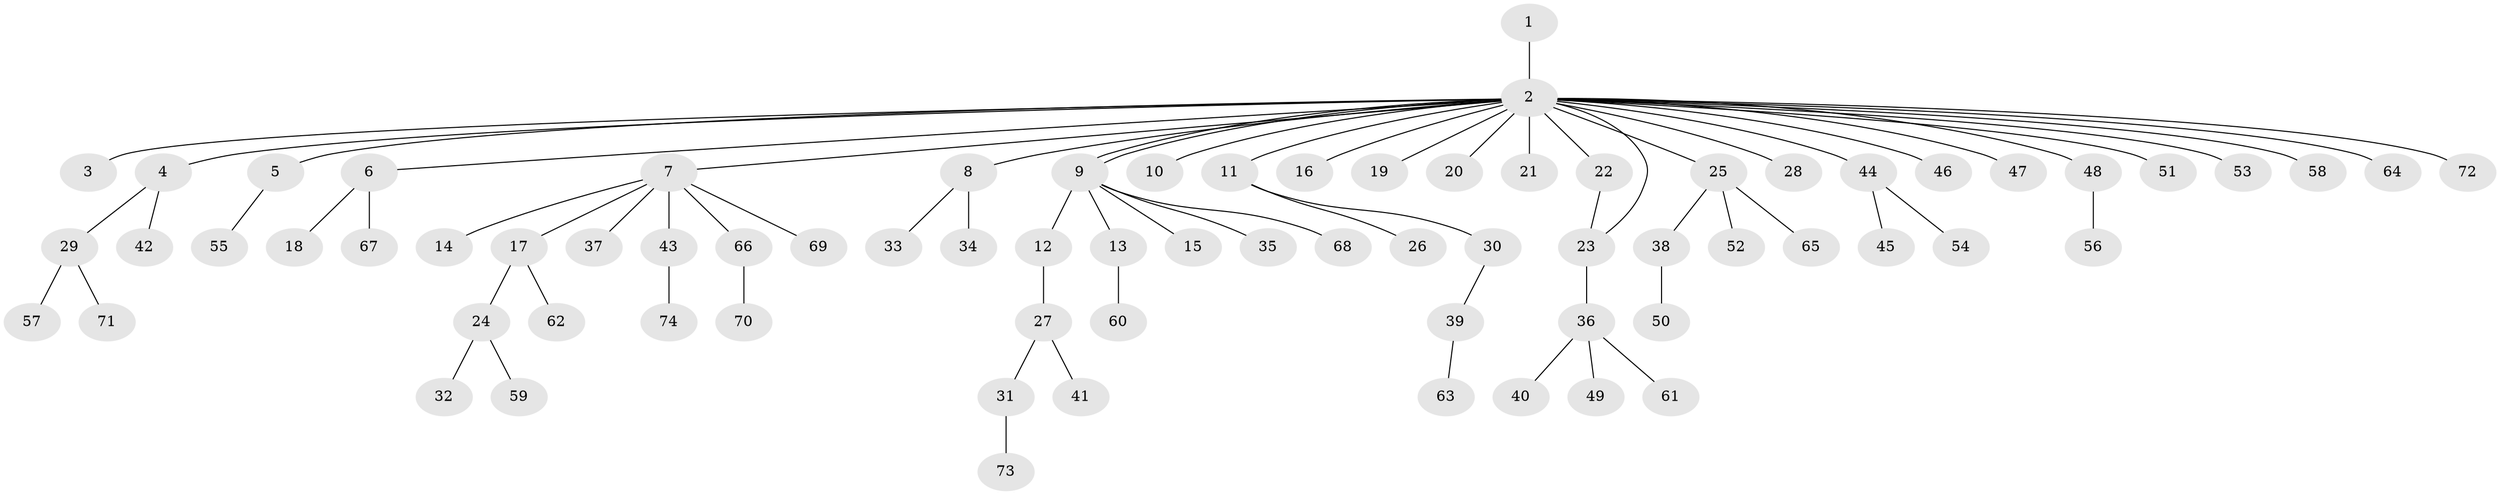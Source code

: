 // coarse degree distribution, {1: 0.6862745098039216, 26: 0.0196078431372549, 2: 0.21568627450980393, 4: 0.0392156862745098, 3: 0.0196078431372549, 6: 0.0196078431372549}
// Generated by graph-tools (version 1.1) at 2025/50/03/04/25 21:50:40]
// undirected, 74 vertices, 75 edges
graph export_dot {
graph [start="1"]
  node [color=gray90,style=filled];
  1;
  2;
  3;
  4;
  5;
  6;
  7;
  8;
  9;
  10;
  11;
  12;
  13;
  14;
  15;
  16;
  17;
  18;
  19;
  20;
  21;
  22;
  23;
  24;
  25;
  26;
  27;
  28;
  29;
  30;
  31;
  32;
  33;
  34;
  35;
  36;
  37;
  38;
  39;
  40;
  41;
  42;
  43;
  44;
  45;
  46;
  47;
  48;
  49;
  50;
  51;
  52;
  53;
  54;
  55;
  56;
  57;
  58;
  59;
  60;
  61;
  62;
  63;
  64;
  65;
  66;
  67;
  68;
  69;
  70;
  71;
  72;
  73;
  74;
  1 -- 2;
  2 -- 3;
  2 -- 4;
  2 -- 5;
  2 -- 6;
  2 -- 7;
  2 -- 8;
  2 -- 9;
  2 -- 9;
  2 -- 10;
  2 -- 11;
  2 -- 16;
  2 -- 19;
  2 -- 20;
  2 -- 21;
  2 -- 22;
  2 -- 23;
  2 -- 25;
  2 -- 28;
  2 -- 44;
  2 -- 46;
  2 -- 47;
  2 -- 48;
  2 -- 51;
  2 -- 53;
  2 -- 58;
  2 -- 64;
  2 -- 72;
  4 -- 29;
  4 -- 42;
  5 -- 55;
  6 -- 18;
  6 -- 67;
  7 -- 14;
  7 -- 17;
  7 -- 37;
  7 -- 43;
  7 -- 66;
  7 -- 69;
  8 -- 33;
  8 -- 34;
  9 -- 12;
  9 -- 13;
  9 -- 15;
  9 -- 35;
  9 -- 68;
  11 -- 26;
  11 -- 30;
  12 -- 27;
  13 -- 60;
  17 -- 24;
  17 -- 62;
  22 -- 23;
  23 -- 36;
  24 -- 32;
  24 -- 59;
  25 -- 38;
  25 -- 52;
  25 -- 65;
  27 -- 31;
  27 -- 41;
  29 -- 57;
  29 -- 71;
  30 -- 39;
  31 -- 73;
  36 -- 40;
  36 -- 49;
  36 -- 61;
  38 -- 50;
  39 -- 63;
  43 -- 74;
  44 -- 45;
  44 -- 54;
  48 -- 56;
  66 -- 70;
}
